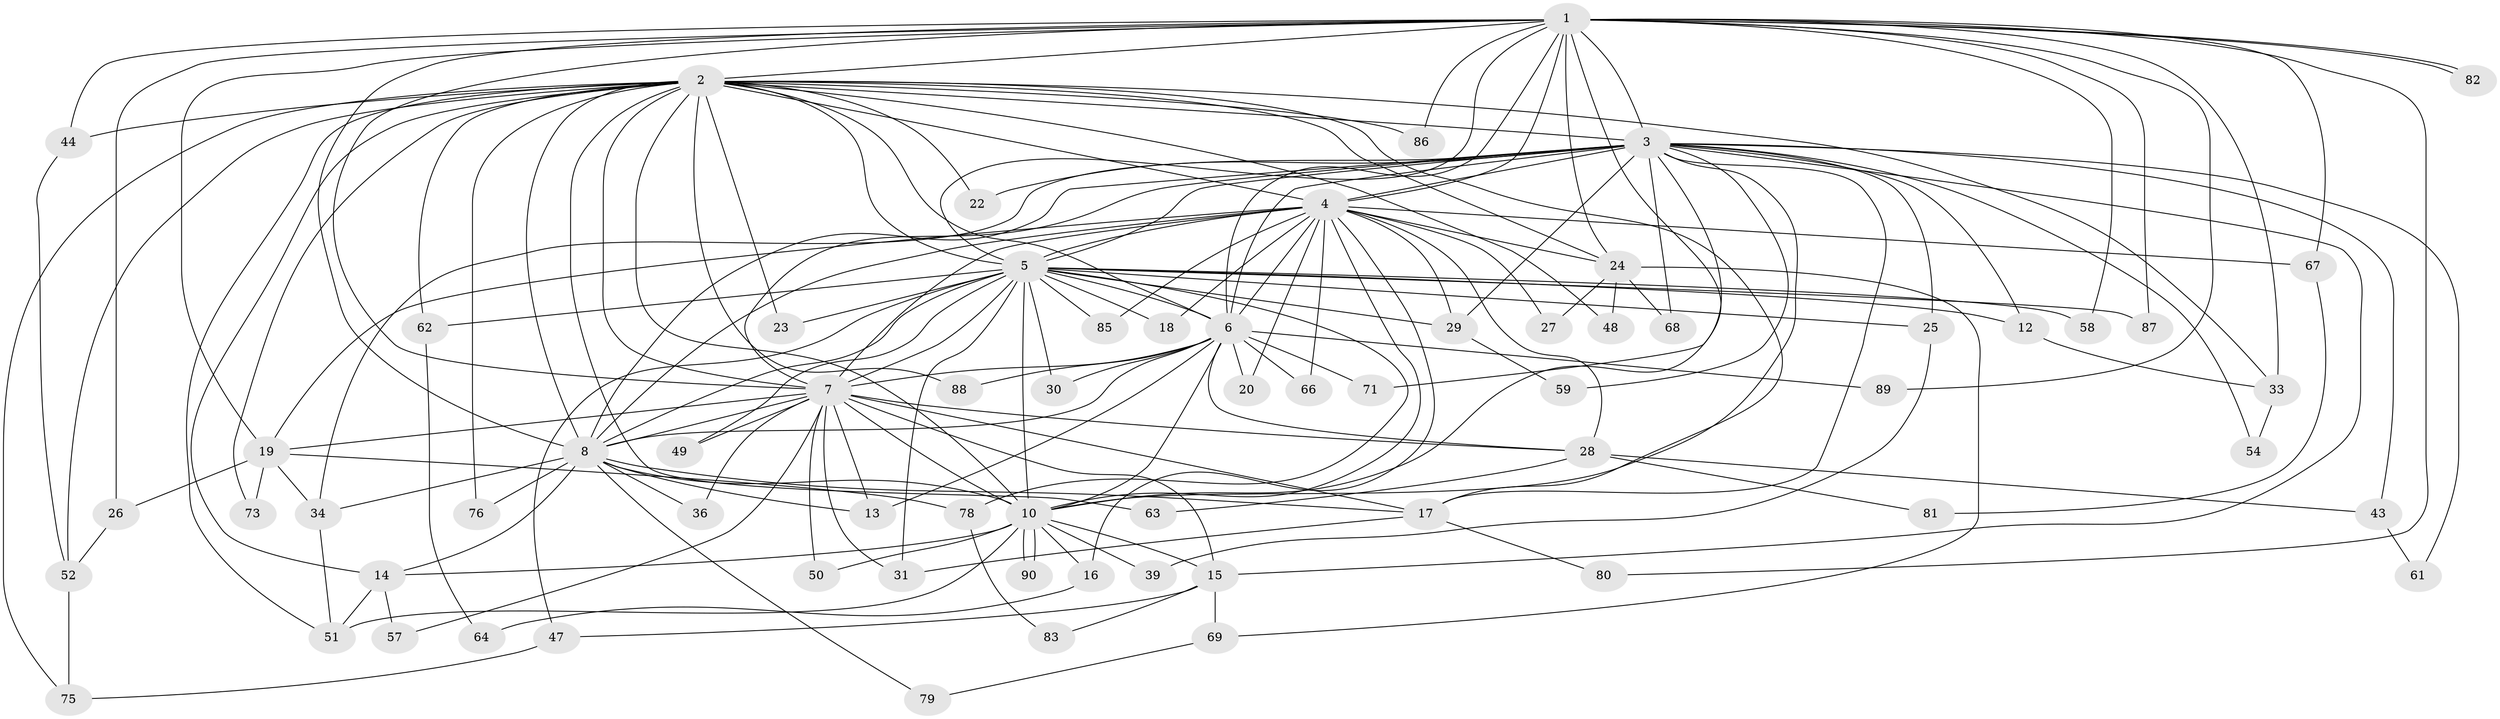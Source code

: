 // Generated by graph-tools (version 1.1) at 2025/23/03/03/25 07:23:38]
// undirected, 68 vertices, 170 edges
graph export_dot {
graph [start="1"]
  node [color=gray90,style=filled];
  1 [super="+60"];
  2 [super="+70"];
  3 [super="+9"];
  4 [super="+56"];
  5 [super="+45"];
  6 [super="+11"];
  7 [super="+41"];
  8 [super="+21"];
  10 [super="+77"];
  12;
  13 [super="+38"];
  14 [super="+55"];
  15 [super="+46"];
  16;
  17 [super="+42"];
  18;
  19 [super="+32"];
  20;
  22;
  23;
  24 [super="+37"];
  25;
  26;
  27;
  28 [super="+35"];
  29 [super="+74"];
  30;
  31;
  33 [super="+53"];
  34 [super="+40"];
  36;
  39;
  43;
  44;
  47;
  48;
  49;
  50;
  51 [super="+65"];
  52 [super="+72"];
  54;
  57;
  58;
  59;
  61;
  62;
  63;
  64;
  66;
  67;
  68;
  69;
  71;
  73;
  75 [super="+84"];
  76;
  78;
  79;
  80;
  81;
  82;
  83;
  85;
  86;
  87;
  88;
  89;
  90;
  1 -- 2;
  1 -- 3 [weight=2];
  1 -- 4;
  1 -- 5;
  1 -- 6;
  1 -- 7;
  1 -- 8;
  1 -- 10;
  1 -- 19;
  1 -- 24;
  1 -- 26 [weight=2];
  1 -- 33;
  1 -- 44;
  1 -- 58;
  1 -- 67;
  1 -- 80;
  1 -- 82;
  1 -- 82;
  1 -- 86;
  1 -- 89;
  1 -- 87;
  2 -- 3 [weight=2];
  2 -- 4;
  2 -- 5;
  2 -- 6;
  2 -- 7;
  2 -- 8;
  2 -- 10 [weight=2];
  2 -- 17;
  2 -- 22;
  2 -- 23;
  2 -- 24;
  2 -- 44;
  2 -- 48;
  2 -- 51;
  2 -- 52;
  2 -- 62;
  2 -- 63;
  2 -- 73;
  2 -- 76;
  2 -- 86;
  2 -- 88;
  2 -- 75;
  2 -- 33;
  2 -- 14;
  3 -- 4 [weight=2];
  3 -- 5 [weight=2];
  3 -- 6 [weight=3];
  3 -- 7 [weight=2];
  3 -- 8 [weight=2];
  3 -- 10 [weight=2];
  3 -- 22;
  3 -- 25;
  3 -- 29;
  3 -- 54;
  3 -- 61;
  3 -- 68;
  3 -- 34;
  3 -- 71;
  3 -- 43;
  3 -- 12;
  3 -- 59;
  3 -- 15;
  3 -- 17;
  4 -- 5;
  4 -- 6;
  4 -- 7 [weight=3];
  4 -- 8;
  4 -- 10;
  4 -- 16;
  4 -- 18;
  4 -- 20;
  4 -- 27;
  4 -- 28;
  4 -- 29;
  4 -- 66;
  4 -- 67;
  4 -- 85;
  4 -- 19;
  4 -- 24;
  5 -- 6;
  5 -- 7;
  5 -- 8;
  5 -- 10;
  5 -- 12;
  5 -- 18;
  5 -- 23;
  5 -- 25;
  5 -- 30;
  5 -- 47;
  5 -- 49;
  5 -- 58;
  5 -- 62;
  5 -- 85;
  5 -- 87;
  5 -- 78;
  5 -- 31;
  5 -- 29;
  6 -- 7;
  6 -- 8;
  6 -- 10;
  6 -- 20;
  6 -- 30;
  6 -- 66;
  6 -- 71;
  6 -- 88;
  6 -- 89;
  6 -- 13;
  6 -- 28;
  7 -- 8;
  7 -- 10;
  7 -- 13;
  7 -- 15;
  7 -- 17;
  7 -- 19;
  7 -- 28;
  7 -- 31;
  7 -- 36;
  7 -- 57;
  7 -- 49;
  7 -- 50;
  8 -- 10;
  8 -- 13;
  8 -- 14;
  8 -- 34;
  8 -- 36;
  8 -- 76;
  8 -- 79;
  8 -- 17;
  10 -- 14;
  10 -- 15;
  10 -- 16;
  10 -- 39;
  10 -- 50;
  10 -- 90;
  10 -- 90;
  10 -- 51;
  12 -- 33;
  14 -- 57;
  14 -- 51;
  15 -- 69;
  15 -- 83;
  15 -- 47;
  16 -- 64;
  17 -- 31;
  17 -- 80;
  19 -- 26;
  19 -- 73;
  19 -- 78;
  19 -- 34;
  24 -- 27;
  24 -- 48;
  24 -- 68;
  24 -- 69;
  25 -- 39;
  26 -- 52;
  28 -- 43;
  28 -- 63;
  28 -- 81;
  29 -- 59;
  33 -- 54;
  34 -- 51;
  43 -- 61;
  44 -- 52;
  47 -- 75;
  52 -- 75;
  62 -- 64;
  67 -- 81;
  69 -- 79;
  78 -- 83;
}
